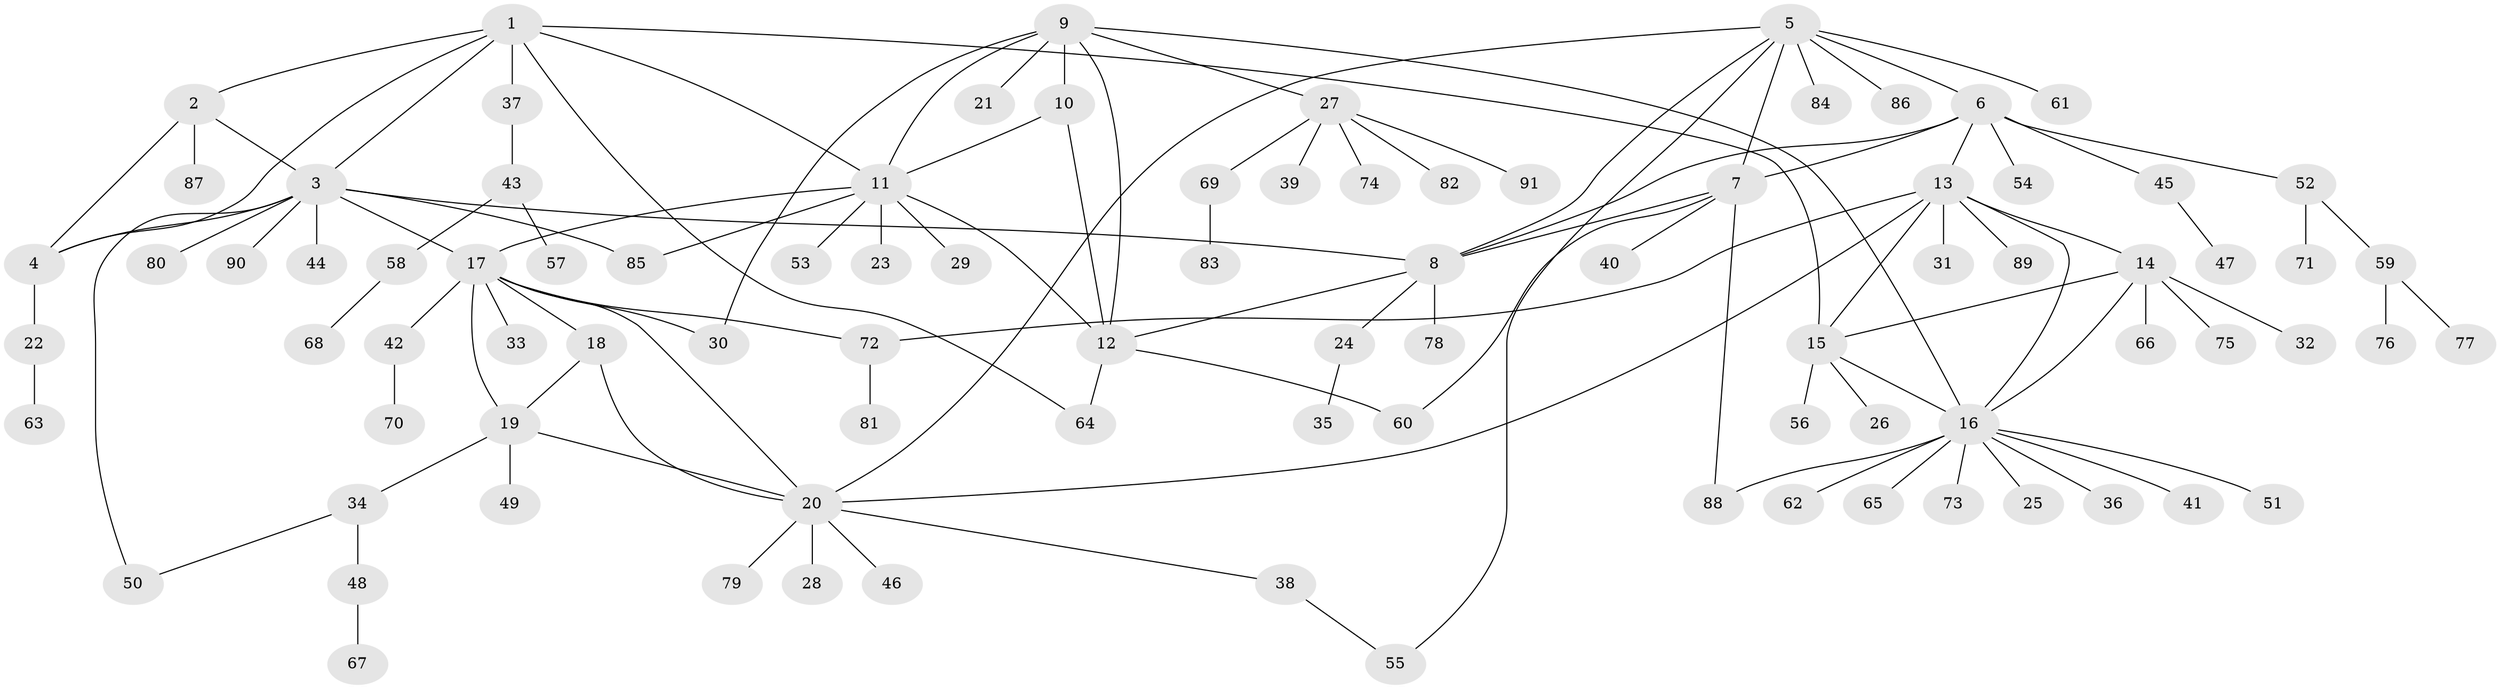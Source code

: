 // coarse degree distribution, {7: 0.05970149253731343, 3: 0.029850746268656716, 15: 0.014925373134328358, 4: 0.04477611940298507, 6: 0.04477611940298507, 5: 0.029850746268656716, 10: 0.04477611940298507, 8: 0.014925373134328358, 1: 0.6119402985074627, 2: 0.1044776119402985}
// Generated by graph-tools (version 1.1) at 2025/24/03/03/25 07:24:14]
// undirected, 91 vertices, 119 edges
graph export_dot {
graph [start="1"]
  node [color=gray90,style=filled];
  1;
  2;
  3;
  4;
  5;
  6;
  7;
  8;
  9;
  10;
  11;
  12;
  13;
  14;
  15;
  16;
  17;
  18;
  19;
  20;
  21;
  22;
  23;
  24;
  25;
  26;
  27;
  28;
  29;
  30;
  31;
  32;
  33;
  34;
  35;
  36;
  37;
  38;
  39;
  40;
  41;
  42;
  43;
  44;
  45;
  46;
  47;
  48;
  49;
  50;
  51;
  52;
  53;
  54;
  55;
  56;
  57;
  58;
  59;
  60;
  61;
  62;
  63;
  64;
  65;
  66;
  67;
  68;
  69;
  70;
  71;
  72;
  73;
  74;
  75;
  76;
  77;
  78;
  79;
  80;
  81;
  82;
  83;
  84;
  85;
  86;
  87;
  88;
  89;
  90;
  91;
  1 -- 2;
  1 -- 3;
  1 -- 4;
  1 -- 11;
  1 -- 15;
  1 -- 37;
  1 -- 64;
  2 -- 3;
  2 -- 4;
  2 -- 87;
  3 -- 4;
  3 -- 8;
  3 -- 17;
  3 -- 44;
  3 -- 50;
  3 -- 80;
  3 -- 85;
  3 -- 90;
  4 -- 22;
  5 -- 6;
  5 -- 7;
  5 -- 8;
  5 -- 20;
  5 -- 55;
  5 -- 61;
  5 -- 84;
  5 -- 86;
  6 -- 7;
  6 -- 8;
  6 -- 13;
  6 -- 45;
  6 -- 52;
  6 -- 54;
  7 -- 8;
  7 -- 40;
  7 -- 60;
  7 -- 88;
  8 -- 12;
  8 -- 24;
  8 -- 78;
  9 -- 10;
  9 -- 11;
  9 -- 12;
  9 -- 16;
  9 -- 21;
  9 -- 27;
  9 -- 30;
  10 -- 11;
  10 -- 12;
  11 -- 12;
  11 -- 17;
  11 -- 23;
  11 -- 29;
  11 -- 53;
  11 -- 85;
  12 -- 60;
  12 -- 64;
  13 -- 14;
  13 -- 15;
  13 -- 16;
  13 -- 20;
  13 -- 31;
  13 -- 72;
  13 -- 89;
  14 -- 15;
  14 -- 16;
  14 -- 32;
  14 -- 66;
  14 -- 75;
  15 -- 16;
  15 -- 26;
  15 -- 56;
  16 -- 25;
  16 -- 36;
  16 -- 41;
  16 -- 51;
  16 -- 62;
  16 -- 65;
  16 -- 73;
  16 -- 88;
  17 -- 18;
  17 -- 19;
  17 -- 20;
  17 -- 30;
  17 -- 33;
  17 -- 42;
  17 -- 72;
  18 -- 19;
  18 -- 20;
  19 -- 20;
  19 -- 34;
  19 -- 49;
  20 -- 28;
  20 -- 38;
  20 -- 46;
  20 -- 79;
  22 -- 63;
  24 -- 35;
  27 -- 39;
  27 -- 69;
  27 -- 74;
  27 -- 82;
  27 -- 91;
  34 -- 48;
  34 -- 50;
  37 -- 43;
  38 -- 55;
  42 -- 70;
  43 -- 57;
  43 -- 58;
  45 -- 47;
  48 -- 67;
  52 -- 59;
  52 -- 71;
  58 -- 68;
  59 -- 76;
  59 -- 77;
  69 -- 83;
  72 -- 81;
}
